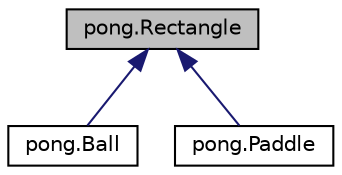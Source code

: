digraph "pong.Rectangle"
{
 // LATEX_PDF_SIZE
  edge [fontname="Helvetica",fontsize="10",labelfontname="Helvetica",labelfontsize="10"];
  node [fontname="Helvetica",fontsize="10",shape=record];
  Node1 [label="pong.Rectangle",height=0.2,width=0.4,color="black", fillcolor="grey75", style="filled", fontcolor="black",tooltip=" "];
  Node1 -> Node2 [dir="back",color="midnightblue",fontsize="10",style="solid",fontname="Helvetica"];
  Node2 [label="pong.Ball",height=0.2,width=0.4,color="black", fillcolor="white", style="filled",URL="$classpong_1_1Ball.html",tooltip=" "];
  Node1 -> Node3 [dir="back",color="midnightblue",fontsize="10",style="solid",fontname="Helvetica"];
  Node3 [label="pong.Paddle",height=0.2,width=0.4,color="black", fillcolor="white", style="filled",URL="$classpong_1_1Paddle.html",tooltip=" "];
}
